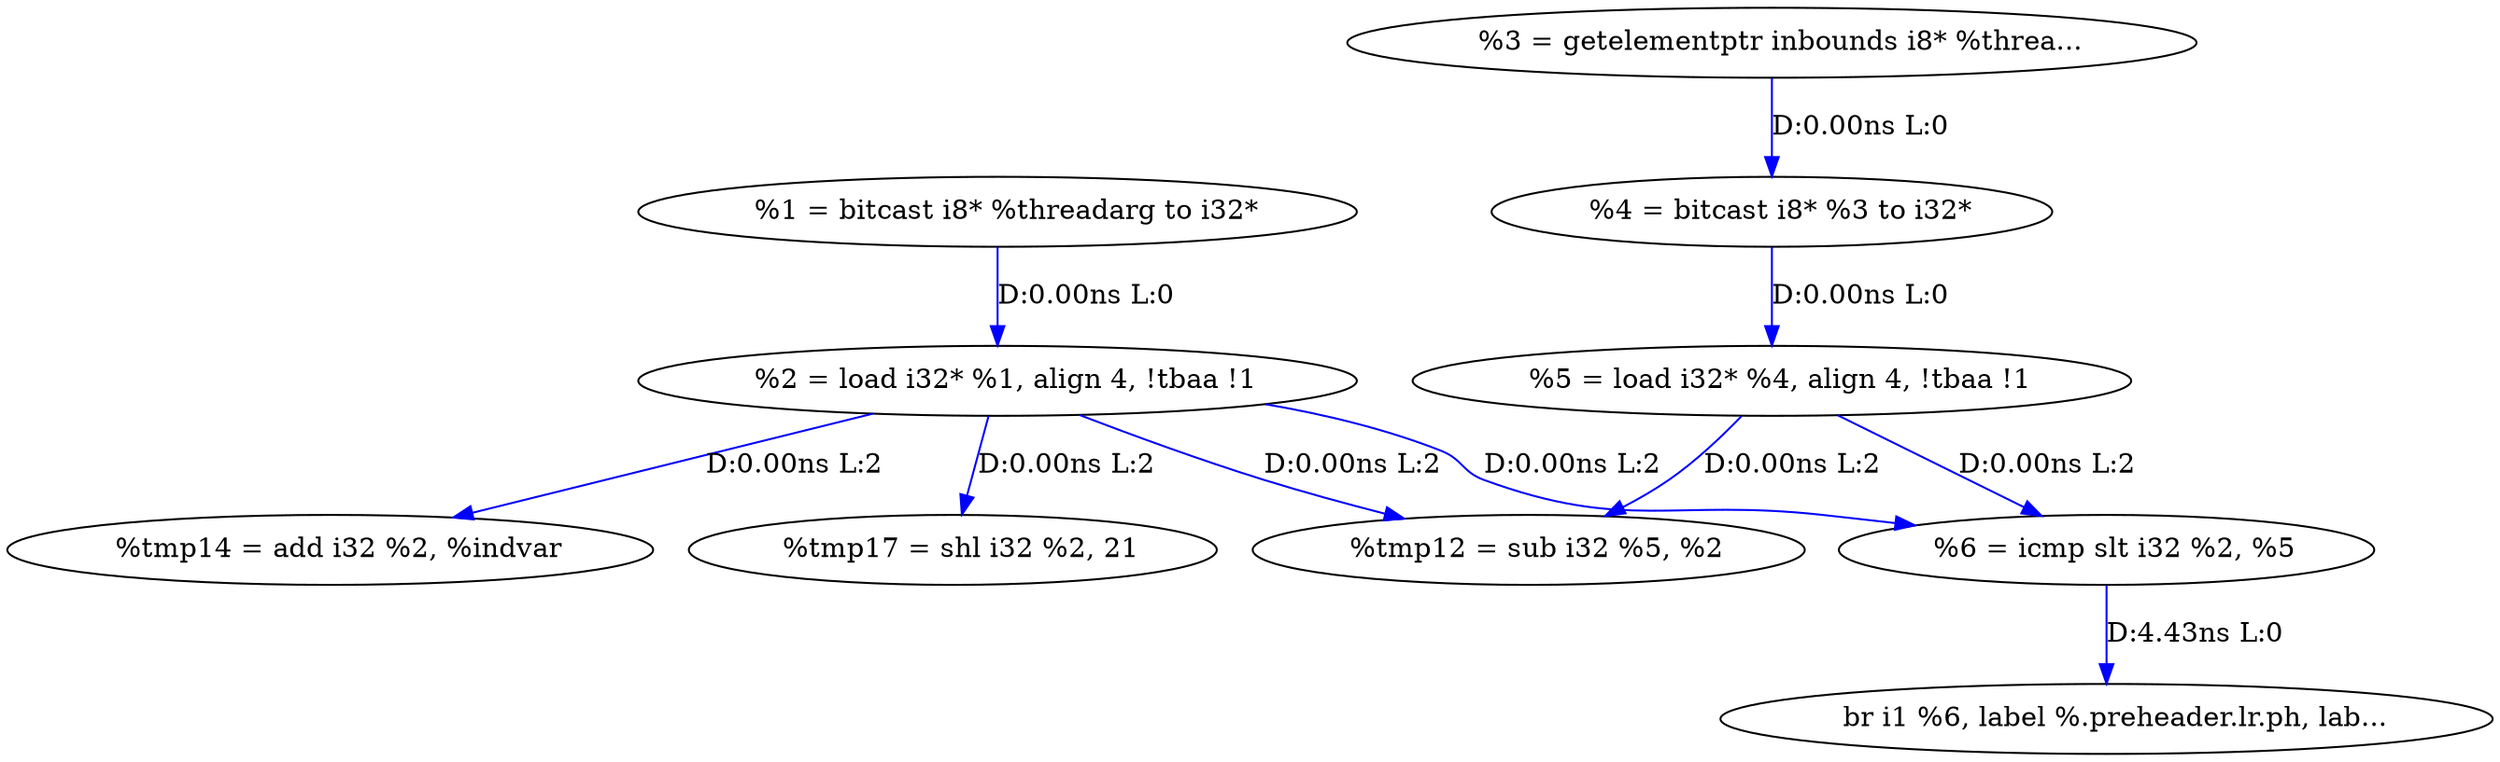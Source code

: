 digraph {
Node0xaf99d58[label="  %2 = load i32* %1, align 4, !tbaa !1"];
Node0xaf99ab0[label="  %1 = bitcast i8* %threadarg to i32*"];
Node0xaf99ab0 -> Node0xaf99d58[label="D:0.00ns L:0",color=blue];
Node0xaf9a538[label="  %tmp14 = add i32 %2, %indvar"];
Node0xaf99d58 -> Node0xaf9a538[label="D:0.00ns L:2",color=blue];
Node0xaf9a2b8[label="  %tmp17 = shl i32 %2, 21"];
Node0xaf99d58 -> Node0xaf9a2b8[label="D:0.00ns L:2",color=blue];
Node0xaf9a1e0[label="  %tmp12 = sub i32 %5, %2"];
Node0xaf99d58 -> Node0xaf9a1e0[label="D:0.00ns L:2",color=blue];
Node0xaf9a088[label="  %6 = icmp slt i32 %2, %5"];
Node0xaf99d58 -> Node0xaf9a088[label="D:0.00ns L:2",color=blue];
Node0xaf99f28[label="  %4 = bitcast i8* %3 to i32*"];
Node0xaf99e38[label="  %3 = getelementptr inbounds i8* %threa..."];
Node0xaf99e38 -> Node0xaf99f28[label="D:0.00ns L:0",color=blue];
Node0xaf99fc8[label="  %5 = load i32* %4, align 4, !tbaa !1"];
Node0xaf99f28 -> Node0xaf99fc8[label="D:0.00ns L:0",color=blue];
Node0xaf99fc8 -> Node0xaf9a1e0[label="D:0.00ns L:2",color=blue];
Node0xaf99fc8 -> Node0xaf9a088[label="D:0.00ns L:2",color=blue];
Node0xaf9a140[label="  br i1 %6, label %.preheader.lr.ph, lab..."];
Node0xaf9a088 -> Node0xaf9a140[label="D:4.43ns L:0",color=blue];
}
